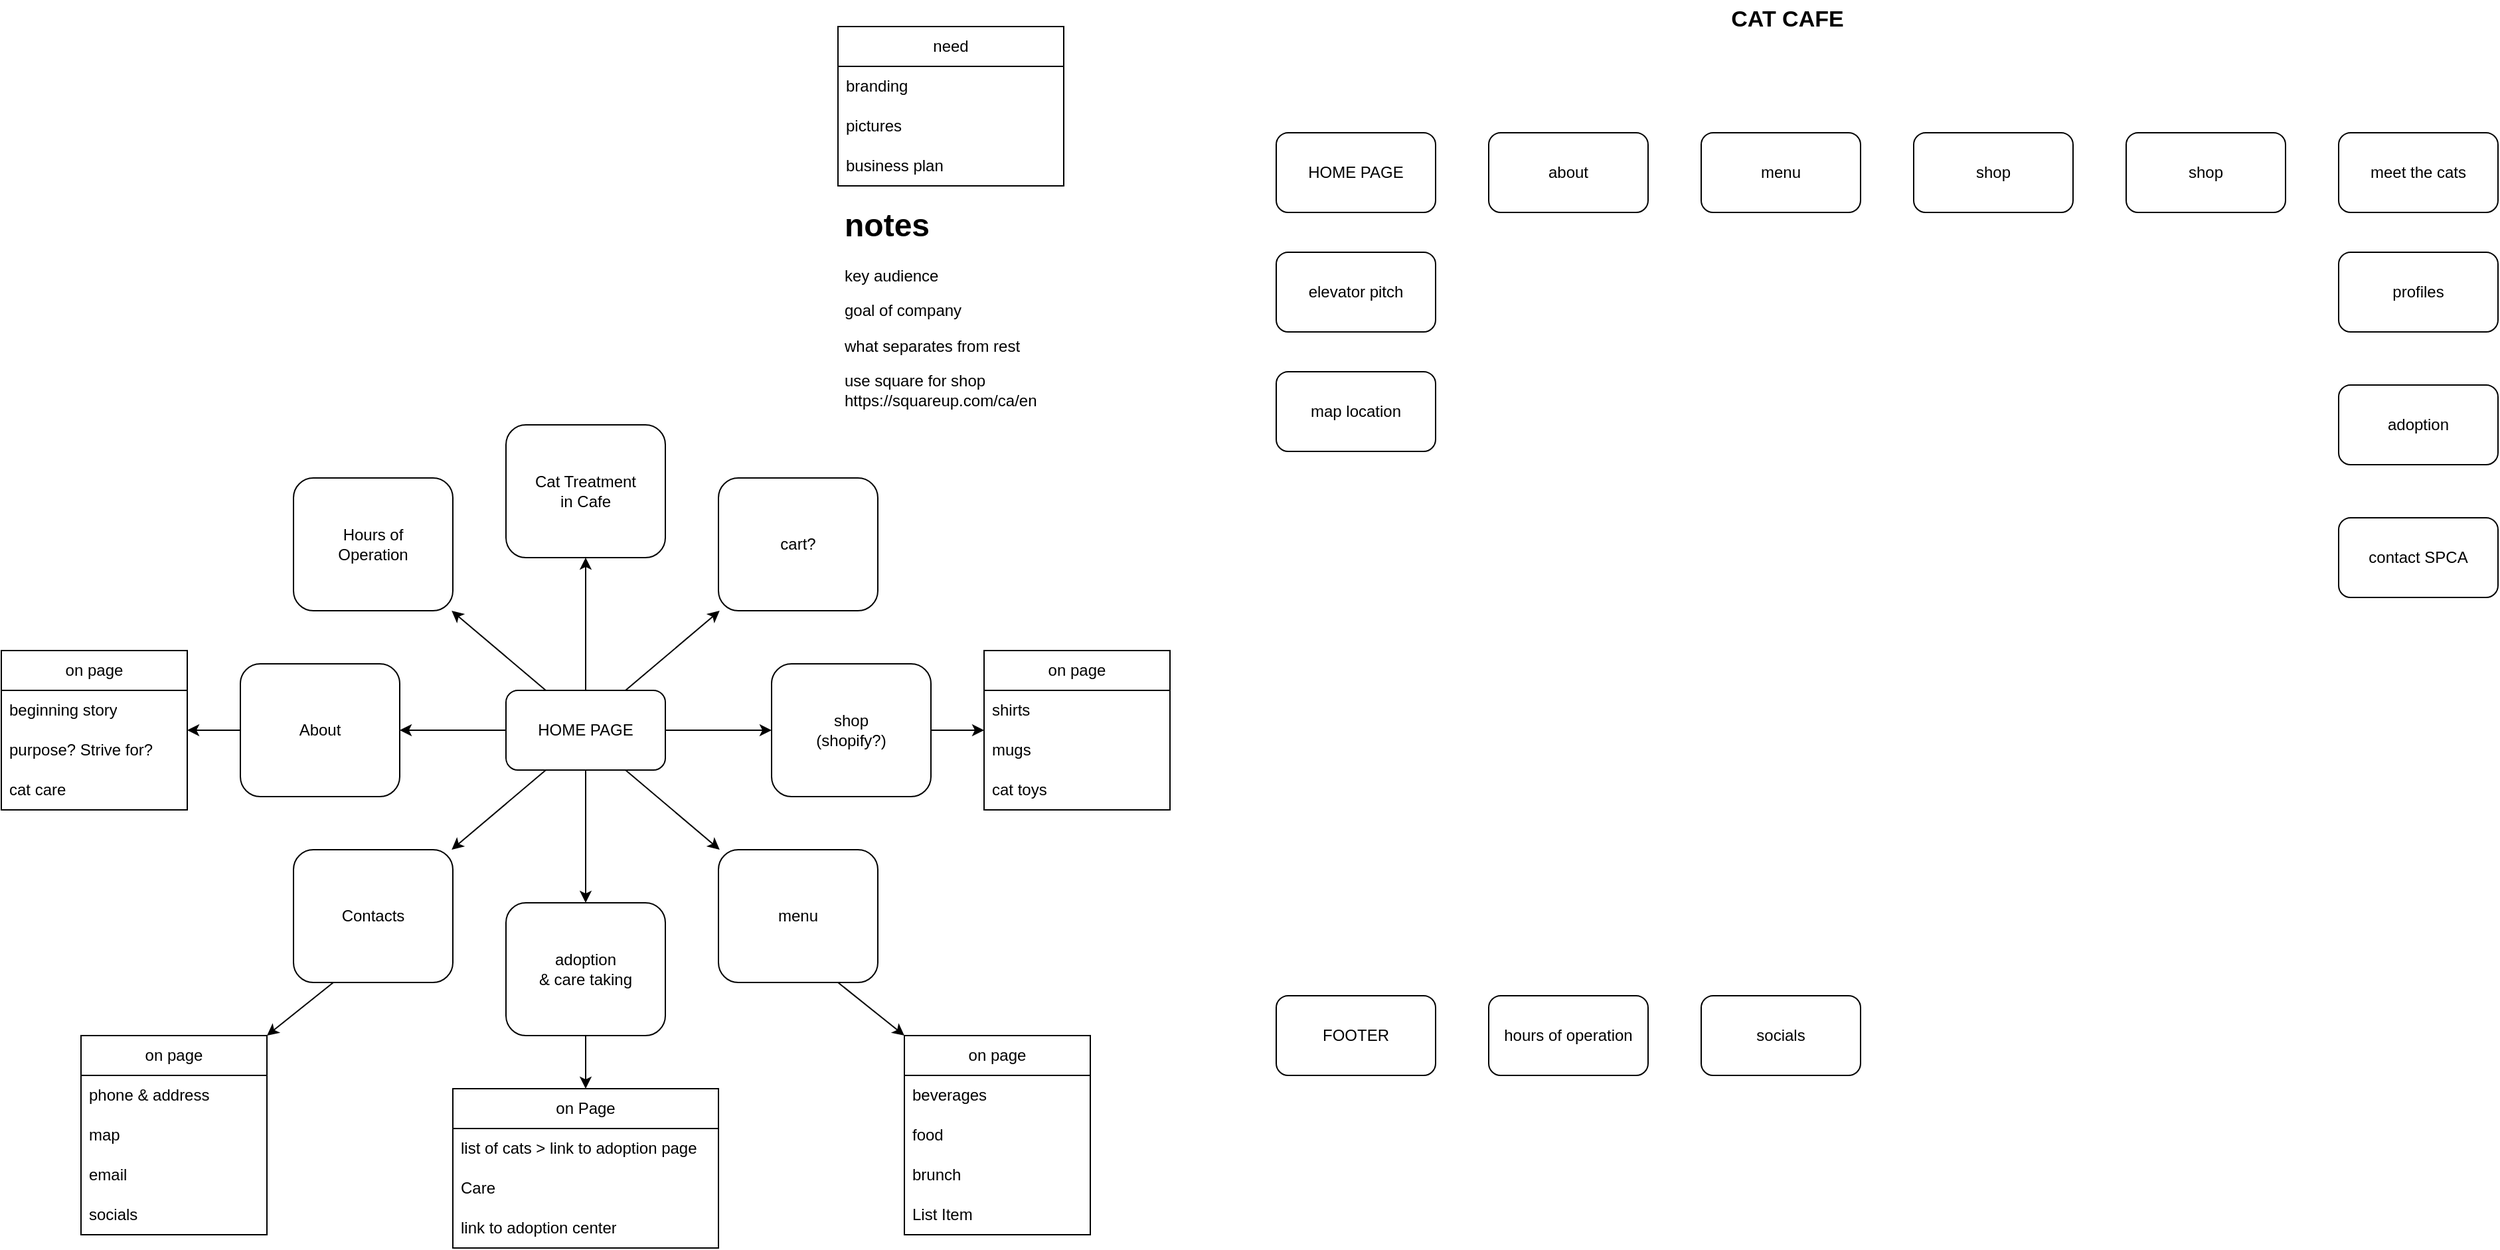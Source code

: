<mxfile version="21.3.8" type="github">
  <diagram name="Page-1" id="Xms7GjZd3My_gEHVBKcg">
    <mxGraphModel dx="3541" dy="1071" grid="1" gridSize="10" guides="1" tooltips="1" connect="1" arrows="1" fold="1" page="1" pageScale="1" pageWidth="850" pageHeight="1100" math="0" shadow="0">
      <root>
        <mxCell id="0" />
        <mxCell id="1" parent="0" />
        <mxCell id="Ah0YgZg6HlVCOq0gjAIQ-40" style="edgeStyle=orthogonalEdgeStyle;rounded=0;orthogonalLoop=1;jettySize=auto;html=1;entryX=1;entryY=0.5;entryDx=0;entryDy=0;" parent="1" source="Ah0YgZg6HlVCOq0gjAIQ-2" target="Ah0YgZg6HlVCOq0gjAIQ-9" edge="1">
          <mxGeometry relative="1" as="geometry" />
        </mxCell>
        <mxCell id="Ah0YgZg6HlVCOq0gjAIQ-41" style="edgeStyle=orthogonalEdgeStyle;rounded=0;orthogonalLoop=1;jettySize=auto;html=1;entryX=0;entryY=0.5;entryDx=0;entryDy=0;" parent="1" source="Ah0YgZg6HlVCOq0gjAIQ-2" target="Ah0YgZg6HlVCOq0gjAIQ-11" edge="1">
          <mxGeometry relative="1" as="geometry" />
        </mxCell>
        <mxCell id="Ah0YgZg6HlVCOq0gjAIQ-42" style="edgeStyle=orthogonalEdgeStyle;rounded=0;orthogonalLoop=1;jettySize=auto;html=1;entryX=0.5;entryY=1;entryDx=0;entryDy=0;" parent="1" source="Ah0YgZg6HlVCOq0gjAIQ-2" target="Ah0YgZg6HlVCOq0gjAIQ-38" edge="1">
          <mxGeometry relative="1" as="geometry" />
        </mxCell>
        <mxCell id="Ah0YgZg6HlVCOq0gjAIQ-2" value="HOME PAGE" style="rounded=1;whiteSpace=wrap;html=1;" parent="1" vertex="1">
          <mxGeometry x="-540" y="540" width="120" height="60" as="geometry" />
        </mxCell>
        <mxCell id="Ah0YgZg6HlVCOq0gjAIQ-36" value="" style="edgeStyle=orthogonalEdgeStyle;rounded=0;orthogonalLoop=1;jettySize=auto;html=1;exitX=0.5;exitY=1;exitDx=0;exitDy=0;" parent="1" source="Ah0YgZg6HlVCOq0gjAIQ-2" target="Ah0YgZg6HlVCOq0gjAIQ-12" edge="1">
          <mxGeometry relative="1" as="geometry">
            <mxPoint x="-460" y="650" as="sourcePoint" />
          </mxGeometry>
        </mxCell>
        <mxCell id="Ah0YgZg6HlVCOq0gjAIQ-35" style="edgeStyle=orthogonalEdgeStyle;rounded=0;orthogonalLoop=1;jettySize=auto;html=1;" parent="1" source="Ah0YgZg6HlVCOq0gjAIQ-9" target="Ah0YgZg6HlVCOq0gjAIQ-31" edge="1">
          <mxGeometry relative="1" as="geometry" />
        </mxCell>
        <mxCell id="Ah0YgZg6HlVCOq0gjAIQ-9" value="About" style="rounded=1;whiteSpace=wrap;html=1;" parent="1" vertex="1">
          <mxGeometry x="-740" y="520" width="120" height="100" as="geometry" />
        </mxCell>
        <mxCell id="Ah0YgZg6HlVCOq0gjAIQ-67" style="edgeStyle=orthogonalEdgeStyle;rounded=0;orthogonalLoop=1;jettySize=auto;html=1;" parent="1" source="Ah0YgZg6HlVCOq0gjAIQ-11" target="Ah0YgZg6HlVCOq0gjAIQ-63" edge="1">
          <mxGeometry relative="1" as="geometry" />
        </mxCell>
        <mxCell id="Ah0YgZg6HlVCOq0gjAIQ-11" value="shop&lt;br&gt;(shopify?)" style="rounded=1;whiteSpace=wrap;html=1;" parent="1" vertex="1">
          <mxGeometry x="-340" y="520" width="120" height="100" as="geometry" />
        </mxCell>
        <mxCell id="Ah0YgZg6HlVCOq0gjAIQ-55" style="edgeStyle=orthogonalEdgeStyle;rounded=0;orthogonalLoop=1;jettySize=auto;html=1;" parent="1" source="Ah0YgZg6HlVCOq0gjAIQ-12" target="Ah0YgZg6HlVCOq0gjAIQ-57" edge="1">
          <mxGeometry relative="1" as="geometry">
            <mxPoint x="-480" y="840" as="targetPoint" />
          </mxGeometry>
        </mxCell>
        <mxCell id="Ah0YgZg6HlVCOq0gjAIQ-12" value="adoption&lt;br&gt;&amp;amp; care taking" style="rounded=1;whiteSpace=wrap;html=1;" parent="1" vertex="1">
          <mxGeometry x="-540" y="700" width="120" height="100" as="geometry" />
        </mxCell>
        <mxCell id="Ah0YgZg6HlVCOq0gjAIQ-13" value="Contacts" style="rounded=1;whiteSpace=wrap;html=1;" parent="1" vertex="1">
          <mxGeometry x="-700" y="660" width="120" height="100" as="geometry" />
        </mxCell>
        <mxCell id="Ah0YgZg6HlVCOq0gjAIQ-14" value="menu" style="rounded=1;whiteSpace=wrap;html=1;" parent="1" vertex="1">
          <mxGeometry x="-380" y="660" width="120" height="100" as="geometry" />
        </mxCell>
        <mxCell id="Ah0YgZg6HlVCOq0gjAIQ-15" value="&lt;b&gt;&lt;font style=&quot;font-size: 17px;&quot;&gt;CAT CAFE&lt;/font&gt;&lt;/b&gt;" style="text;html=1;strokeColor=none;fillColor=none;align=center;verticalAlign=middle;whiteSpace=wrap;rounded=0;" parent="1" vertex="1">
          <mxGeometry x="360" y="20" width="130" height="30" as="geometry" />
        </mxCell>
        <mxCell id="Ah0YgZg6HlVCOq0gjAIQ-21" value="&lt;h1&gt;notes&lt;/h1&gt;&lt;p&gt;key audience&lt;/p&gt;&lt;p&gt;goal of company&lt;/p&gt;&lt;p&gt;what separates from rest&lt;/p&gt;&lt;p&gt;use square for shop&lt;br&gt;&lt;span style=&quot;background-color: initial;&quot;&gt;https://squareup.com/ca/en&lt;/span&gt;&lt;/p&gt;" style="text;html=1;strokeColor=none;fillColor=none;spacing=5;spacingTop=-20;whiteSpace=wrap;overflow=hidden;rounded=0;" parent="1" vertex="1">
          <mxGeometry x="-290" y="170" width="170" height="190" as="geometry" />
        </mxCell>
        <mxCell id="Ah0YgZg6HlVCOq0gjAIQ-22" value="need" style="swimlane;fontStyle=0;childLayout=stackLayout;horizontal=1;startSize=30;horizontalStack=0;resizeParent=1;resizeParentMax=0;resizeLast=0;collapsible=1;marginBottom=0;whiteSpace=wrap;html=1;" parent="1" vertex="1">
          <mxGeometry x="-290" y="40" width="170" height="120" as="geometry" />
        </mxCell>
        <mxCell id="Ah0YgZg6HlVCOq0gjAIQ-23" value="branding" style="text;strokeColor=none;fillColor=none;align=left;verticalAlign=middle;spacingLeft=4;spacingRight=4;overflow=hidden;points=[[0,0.5],[1,0.5]];portConstraint=eastwest;rotatable=0;whiteSpace=wrap;html=1;" parent="Ah0YgZg6HlVCOq0gjAIQ-22" vertex="1">
          <mxGeometry y="30" width="170" height="30" as="geometry" />
        </mxCell>
        <mxCell id="Ah0YgZg6HlVCOq0gjAIQ-24" value="pictures" style="text;strokeColor=none;fillColor=none;align=left;verticalAlign=middle;spacingLeft=4;spacingRight=4;overflow=hidden;points=[[0,0.5],[1,0.5]];portConstraint=eastwest;rotatable=0;whiteSpace=wrap;html=1;" parent="Ah0YgZg6HlVCOq0gjAIQ-22" vertex="1">
          <mxGeometry y="60" width="170" height="30" as="geometry" />
        </mxCell>
        <mxCell id="Ah0YgZg6HlVCOq0gjAIQ-25" value="business plan" style="text;strokeColor=none;fillColor=none;align=left;verticalAlign=middle;spacingLeft=4;spacingRight=4;overflow=hidden;points=[[0,0.5],[1,0.5]];portConstraint=eastwest;rotatable=0;whiteSpace=wrap;html=1;" parent="Ah0YgZg6HlVCOq0gjAIQ-22" vertex="1">
          <mxGeometry y="90" width="170" height="30" as="geometry" />
        </mxCell>
        <mxCell id="Ah0YgZg6HlVCOq0gjAIQ-26" value="on page" style="swimlane;fontStyle=0;childLayout=stackLayout;horizontal=1;startSize=30;horizontalStack=0;resizeParent=1;resizeParentMax=0;resizeLast=0;collapsible=1;marginBottom=0;whiteSpace=wrap;html=1;" parent="1" vertex="1">
          <mxGeometry x="-860" y="800" width="140" height="150" as="geometry" />
        </mxCell>
        <mxCell id="Ah0YgZg6HlVCOq0gjAIQ-27" value="phone &amp;amp; address" style="text;strokeColor=none;fillColor=none;align=left;verticalAlign=middle;spacingLeft=4;spacingRight=4;overflow=hidden;points=[[0,0.5],[1,0.5]];portConstraint=eastwest;rotatable=0;whiteSpace=wrap;html=1;" parent="Ah0YgZg6HlVCOq0gjAIQ-26" vertex="1">
          <mxGeometry y="30" width="140" height="30" as="geometry" />
        </mxCell>
        <mxCell id="Ah0YgZg6HlVCOq0gjAIQ-28" value="map" style="text;strokeColor=none;fillColor=none;align=left;verticalAlign=middle;spacingLeft=4;spacingRight=4;overflow=hidden;points=[[0,0.5],[1,0.5]];portConstraint=eastwest;rotatable=0;whiteSpace=wrap;html=1;" parent="Ah0YgZg6HlVCOq0gjAIQ-26" vertex="1">
          <mxGeometry y="60" width="140" height="30" as="geometry" />
        </mxCell>
        <mxCell id="Ah0YgZg6HlVCOq0gjAIQ-29" value="email" style="text;strokeColor=none;fillColor=none;align=left;verticalAlign=middle;spacingLeft=4;spacingRight=4;overflow=hidden;points=[[0,0.5],[1,0.5]];portConstraint=eastwest;rotatable=0;whiteSpace=wrap;html=1;" parent="Ah0YgZg6HlVCOq0gjAIQ-26" vertex="1">
          <mxGeometry y="90" width="140" height="30" as="geometry" />
        </mxCell>
        <mxCell id="Ah0YgZg6HlVCOq0gjAIQ-74" value="socials" style="text;strokeColor=none;fillColor=none;align=left;verticalAlign=middle;spacingLeft=4;spacingRight=4;overflow=hidden;points=[[0,0.5],[1,0.5]];portConstraint=eastwest;rotatable=0;whiteSpace=wrap;html=1;" parent="Ah0YgZg6HlVCOq0gjAIQ-26" vertex="1">
          <mxGeometry y="120" width="140" height="30" as="geometry" />
        </mxCell>
        <mxCell id="Ah0YgZg6HlVCOq0gjAIQ-31" value="on page" style="swimlane;fontStyle=0;childLayout=stackLayout;horizontal=1;startSize=30;horizontalStack=0;resizeParent=1;resizeParentMax=0;resizeLast=0;collapsible=1;marginBottom=0;whiteSpace=wrap;html=1;" parent="1" vertex="1">
          <mxGeometry x="-920" y="510" width="140" height="120" as="geometry" />
        </mxCell>
        <mxCell id="Ah0YgZg6HlVCOq0gjAIQ-32" value="beginning story" style="text;strokeColor=none;fillColor=none;align=left;verticalAlign=middle;spacingLeft=4;spacingRight=4;overflow=hidden;points=[[0,0.5],[1,0.5]];portConstraint=eastwest;rotatable=0;whiteSpace=wrap;html=1;" parent="Ah0YgZg6HlVCOq0gjAIQ-31" vertex="1">
          <mxGeometry y="30" width="140" height="30" as="geometry" />
        </mxCell>
        <mxCell id="Ah0YgZg6HlVCOq0gjAIQ-33" value="purpose? Strive for?" style="text;strokeColor=none;fillColor=none;align=left;verticalAlign=middle;spacingLeft=4;spacingRight=4;overflow=hidden;points=[[0,0.5],[1,0.5]];portConstraint=eastwest;rotatable=0;whiteSpace=wrap;html=1;" parent="Ah0YgZg6HlVCOq0gjAIQ-31" vertex="1">
          <mxGeometry y="60" width="140" height="30" as="geometry" />
        </mxCell>
        <mxCell id="Ah0YgZg6HlVCOq0gjAIQ-34" value="cat care" style="text;strokeColor=none;fillColor=none;align=left;verticalAlign=middle;spacingLeft=4;spacingRight=4;overflow=hidden;points=[[0,0.5],[1,0.5]];portConstraint=eastwest;rotatable=0;whiteSpace=wrap;html=1;" parent="Ah0YgZg6HlVCOq0gjAIQ-31" vertex="1">
          <mxGeometry y="90" width="140" height="30" as="geometry" />
        </mxCell>
        <mxCell id="Ah0YgZg6HlVCOq0gjAIQ-37" value="cart?" style="rounded=1;whiteSpace=wrap;html=1;" parent="1" vertex="1">
          <mxGeometry x="-380" y="380" width="120" height="100" as="geometry" />
        </mxCell>
        <mxCell id="Ah0YgZg6HlVCOq0gjAIQ-38" value="Cat Treatment&lt;br&gt;in Cafe" style="rounded=1;whiteSpace=wrap;html=1;" parent="1" vertex="1">
          <mxGeometry x="-540" y="340" width="120" height="100" as="geometry" />
        </mxCell>
        <mxCell id="Ah0YgZg6HlVCOq0gjAIQ-39" value="Hours of&lt;br&gt;Operation" style="rounded=1;whiteSpace=wrap;html=1;" parent="1" vertex="1">
          <mxGeometry x="-700" y="380" width="120" height="100" as="geometry" />
        </mxCell>
        <mxCell id="Ah0YgZg6HlVCOq0gjAIQ-44" value="" style="endArrow=classic;html=1;rounded=0;exitX=0.75;exitY=0;exitDx=0;exitDy=0;" parent="1" source="Ah0YgZg6HlVCOq0gjAIQ-2" target="Ah0YgZg6HlVCOq0gjAIQ-37" edge="1">
          <mxGeometry width="50" height="50" relative="1" as="geometry">
            <mxPoint x="-420" y="540" as="sourcePoint" />
            <mxPoint x="-370" y="490" as="targetPoint" />
          </mxGeometry>
        </mxCell>
        <mxCell id="Ah0YgZg6HlVCOq0gjAIQ-46" value="" style="endArrow=classic;html=1;rounded=0;exitX=0.25;exitY=0;exitDx=0;exitDy=0;" parent="1" source="Ah0YgZg6HlVCOq0gjAIQ-2" target="Ah0YgZg6HlVCOq0gjAIQ-39" edge="1">
          <mxGeometry width="50" height="50" relative="1" as="geometry">
            <mxPoint x="-300" y="550" as="sourcePoint" />
            <mxPoint x="-250" y="500" as="targetPoint" />
          </mxGeometry>
        </mxCell>
        <mxCell id="Ah0YgZg6HlVCOq0gjAIQ-48" value="" style="endArrow=classic;html=1;rounded=0;exitX=0.25;exitY=1;exitDx=0;exitDy=0;" parent="1" source="Ah0YgZg6HlVCOq0gjAIQ-2" target="Ah0YgZg6HlVCOq0gjAIQ-13" edge="1">
          <mxGeometry width="50" height="50" relative="1" as="geometry">
            <mxPoint x="-300" y="460" as="sourcePoint" />
            <mxPoint x="-250" y="410" as="targetPoint" />
          </mxGeometry>
        </mxCell>
        <mxCell id="Ah0YgZg6HlVCOq0gjAIQ-49" value="" style="endArrow=classic;html=1;rounded=0;exitX=0.75;exitY=1;exitDx=0;exitDy=0;" parent="1" source="Ah0YgZg6HlVCOq0gjAIQ-2" target="Ah0YgZg6HlVCOq0gjAIQ-14" edge="1">
          <mxGeometry width="50" height="50" relative="1" as="geometry">
            <mxPoint x="-300" y="460" as="sourcePoint" />
            <mxPoint x="-250" y="410" as="targetPoint" />
          </mxGeometry>
        </mxCell>
        <mxCell id="Ah0YgZg6HlVCOq0gjAIQ-57" value="on Page" style="swimlane;fontStyle=0;childLayout=stackLayout;horizontal=1;startSize=30;horizontalStack=0;resizeParent=1;resizeParentMax=0;resizeLast=0;collapsible=1;marginBottom=0;whiteSpace=wrap;html=1;" parent="1" vertex="1">
          <mxGeometry x="-580" y="840" width="200" height="120" as="geometry" />
        </mxCell>
        <mxCell id="Ah0YgZg6HlVCOq0gjAIQ-58" value="list of cats &amp;gt; link to adoption page" style="text;strokeColor=none;fillColor=none;align=left;verticalAlign=middle;spacingLeft=4;spacingRight=4;overflow=hidden;points=[[0,0.5],[1,0.5]];portConstraint=eastwest;rotatable=0;whiteSpace=wrap;html=1;" parent="Ah0YgZg6HlVCOq0gjAIQ-57" vertex="1">
          <mxGeometry y="30" width="200" height="30" as="geometry" />
        </mxCell>
        <mxCell id="Ah0YgZg6HlVCOq0gjAIQ-59" value="Care" style="text;strokeColor=none;fillColor=none;align=left;verticalAlign=middle;spacingLeft=4;spacingRight=4;overflow=hidden;points=[[0,0.5],[1,0.5]];portConstraint=eastwest;rotatable=0;whiteSpace=wrap;html=1;" parent="Ah0YgZg6HlVCOq0gjAIQ-57" vertex="1">
          <mxGeometry y="60" width="200" height="30" as="geometry" />
        </mxCell>
        <mxCell id="Ah0YgZg6HlVCOq0gjAIQ-60" value="link to adoption center" style="text;strokeColor=none;fillColor=none;align=left;verticalAlign=middle;spacingLeft=4;spacingRight=4;overflow=hidden;points=[[0,0.5],[1,0.5]];portConstraint=eastwest;rotatable=0;whiteSpace=wrap;html=1;" parent="Ah0YgZg6HlVCOq0gjAIQ-57" vertex="1">
          <mxGeometry y="90" width="200" height="30" as="geometry" />
        </mxCell>
        <mxCell id="Ah0YgZg6HlVCOq0gjAIQ-61" value="" style="endArrow=classic;html=1;rounded=0;exitX=0.25;exitY=1;exitDx=0;exitDy=0;entryX=1;entryY=0;entryDx=0;entryDy=0;" parent="1" source="Ah0YgZg6HlVCOq0gjAIQ-13" target="Ah0YgZg6HlVCOq0gjAIQ-26" edge="1">
          <mxGeometry width="50" height="50" relative="1" as="geometry">
            <mxPoint x="-530" y="780" as="sourcePoint" />
            <mxPoint x="-680" y="860" as="targetPoint" />
          </mxGeometry>
        </mxCell>
        <mxCell id="Ah0YgZg6HlVCOq0gjAIQ-63" value="on page" style="swimlane;fontStyle=0;childLayout=stackLayout;horizontal=1;startSize=30;horizontalStack=0;resizeParent=1;resizeParentMax=0;resizeLast=0;collapsible=1;marginBottom=0;whiteSpace=wrap;html=1;" parent="1" vertex="1">
          <mxGeometry x="-180" y="510" width="140" height="120" as="geometry" />
        </mxCell>
        <mxCell id="Ah0YgZg6HlVCOq0gjAIQ-64" value="shirts" style="text;strokeColor=none;fillColor=none;align=left;verticalAlign=middle;spacingLeft=4;spacingRight=4;overflow=hidden;points=[[0,0.5],[1,0.5]];portConstraint=eastwest;rotatable=0;whiteSpace=wrap;html=1;" parent="Ah0YgZg6HlVCOq0gjAIQ-63" vertex="1">
          <mxGeometry y="30" width="140" height="30" as="geometry" />
        </mxCell>
        <mxCell id="Ah0YgZg6HlVCOq0gjAIQ-65" value="mugs" style="text;strokeColor=none;fillColor=none;align=left;verticalAlign=middle;spacingLeft=4;spacingRight=4;overflow=hidden;points=[[0,0.5],[1,0.5]];portConstraint=eastwest;rotatable=0;whiteSpace=wrap;html=1;" parent="Ah0YgZg6HlVCOq0gjAIQ-63" vertex="1">
          <mxGeometry y="60" width="140" height="30" as="geometry" />
        </mxCell>
        <mxCell id="Ah0YgZg6HlVCOq0gjAIQ-66" value="cat toys" style="text;strokeColor=none;fillColor=none;align=left;verticalAlign=middle;spacingLeft=4;spacingRight=4;overflow=hidden;points=[[0,0.5],[1,0.5]];portConstraint=eastwest;rotatable=0;whiteSpace=wrap;html=1;" parent="Ah0YgZg6HlVCOq0gjAIQ-63" vertex="1">
          <mxGeometry y="90" width="140" height="30" as="geometry" />
        </mxCell>
        <mxCell id="Ah0YgZg6HlVCOq0gjAIQ-68" value="on page" style="swimlane;fontStyle=0;childLayout=stackLayout;horizontal=1;startSize=30;horizontalStack=0;resizeParent=1;resizeParentMax=0;resizeLast=0;collapsible=1;marginBottom=0;whiteSpace=wrap;html=1;" parent="1" vertex="1">
          <mxGeometry x="-240" y="800" width="140" height="150" as="geometry" />
        </mxCell>
        <mxCell id="Ah0YgZg6HlVCOq0gjAIQ-69" value="beverages" style="text;strokeColor=none;fillColor=none;align=left;verticalAlign=middle;spacingLeft=4;spacingRight=4;overflow=hidden;points=[[0,0.5],[1,0.5]];portConstraint=eastwest;rotatable=0;whiteSpace=wrap;html=1;" parent="Ah0YgZg6HlVCOq0gjAIQ-68" vertex="1">
          <mxGeometry y="30" width="140" height="30" as="geometry" />
        </mxCell>
        <mxCell id="Ah0YgZg6HlVCOq0gjAIQ-70" value="food" style="text;strokeColor=none;fillColor=none;align=left;verticalAlign=middle;spacingLeft=4;spacingRight=4;overflow=hidden;points=[[0,0.5],[1,0.5]];portConstraint=eastwest;rotatable=0;whiteSpace=wrap;html=1;" parent="Ah0YgZg6HlVCOq0gjAIQ-68" vertex="1">
          <mxGeometry y="60" width="140" height="30" as="geometry" />
        </mxCell>
        <mxCell id="Ah0YgZg6HlVCOq0gjAIQ-71" value="brunch" style="text;strokeColor=none;fillColor=none;align=left;verticalAlign=middle;spacingLeft=4;spacingRight=4;overflow=hidden;points=[[0,0.5],[1,0.5]];portConstraint=eastwest;rotatable=0;whiteSpace=wrap;html=1;" parent="Ah0YgZg6HlVCOq0gjAIQ-68" vertex="1">
          <mxGeometry y="90" width="140" height="30" as="geometry" />
        </mxCell>
        <mxCell id="Ah0YgZg6HlVCOq0gjAIQ-75" value="List Item" style="text;strokeColor=none;fillColor=none;align=left;verticalAlign=middle;spacingLeft=4;spacingRight=4;overflow=hidden;points=[[0,0.5],[1,0.5]];portConstraint=eastwest;rotatable=0;whiteSpace=wrap;html=1;" parent="Ah0YgZg6HlVCOq0gjAIQ-68" vertex="1">
          <mxGeometry y="120" width="140" height="30" as="geometry" />
        </mxCell>
        <mxCell id="Ah0YgZg6HlVCOq0gjAIQ-73" value="" style="endArrow=classic;html=1;rounded=0;entryX=0;entryY=0;entryDx=0;entryDy=0;exitX=0.75;exitY=1;exitDx=0;exitDy=0;" parent="1" source="Ah0YgZg6HlVCOq0gjAIQ-14" target="Ah0YgZg6HlVCOq0gjAIQ-68" edge="1">
          <mxGeometry width="50" height="50" relative="1" as="geometry">
            <mxPoint x="-320" y="800" as="sourcePoint" />
            <mxPoint x="-470" y="610" as="targetPoint" />
          </mxGeometry>
        </mxCell>
        <mxCell id="bD9aCH7fuvaWQvH_nZB7-1" value="HOME PAGE" style="rounded=1;whiteSpace=wrap;html=1;" vertex="1" parent="1">
          <mxGeometry x="40" y="120" width="120" height="60" as="geometry" />
        </mxCell>
        <mxCell id="bD9aCH7fuvaWQvH_nZB7-2" value="about" style="rounded=1;whiteSpace=wrap;html=1;" vertex="1" parent="1">
          <mxGeometry x="200" y="120" width="120" height="60" as="geometry" />
        </mxCell>
        <mxCell id="bD9aCH7fuvaWQvH_nZB7-3" value="menu" style="rounded=1;whiteSpace=wrap;html=1;" vertex="1" parent="1">
          <mxGeometry x="360" y="120" width="120" height="60" as="geometry" />
        </mxCell>
        <mxCell id="bD9aCH7fuvaWQvH_nZB7-4" value="shop" style="rounded=1;whiteSpace=wrap;html=1;" vertex="1" parent="1">
          <mxGeometry x="520" y="120" width="120" height="60" as="geometry" />
        </mxCell>
        <mxCell id="bD9aCH7fuvaWQvH_nZB7-5" value="meet the cats" style="rounded=1;whiteSpace=wrap;html=1;" vertex="1" parent="1">
          <mxGeometry x="840" y="120" width="120" height="60" as="geometry" />
        </mxCell>
        <mxCell id="bD9aCH7fuvaWQvH_nZB7-6" value="shop" style="rounded=1;whiteSpace=wrap;html=1;" vertex="1" parent="1">
          <mxGeometry x="680" y="120" width="120" height="60" as="geometry" />
        </mxCell>
        <mxCell id="bD9aCH7fuvaWQvH_nZB7-8" value="FOOTER" style="rounded=1;whiteSpace=wrap;html=1;" vertex="1" parent="1">
          <mxGeometry x="40" y="770" width="120" height="60" as="geometry" />
        </mxCell>
        <mxCell id="bD9aCH7fuvaWQvH_nZB7-9" value="hours of operation" style="rounded=1;whiteSpace=wrap;html=1;" vertex="1" parent="1">
          <mxGeometry x="200" y="770" width="120" height="60" as="geometry" />
        </mxCell>
        <mxCell id="bD9aCH7fuvaWQvH_nZB7-10" value="elevator pitch" style="rounded=1;whiteSpace=wrap;html=1;" vertex="1" parent="1">
          <mxGeometry x="40" y="210" width="120" height="60" as="geometry" />
        </mxCell>
        <mxCell id="bD9aCH7fuvaWQvH_nZB7-11" value="map location" style="rounded=1;whiteSpace=wrap;html=1;" vertex="1" parent="1">
          <mxGeometry x="40" y="300" width="120" height="60" as="geometry" />
        </mxCell>
        <mxCell id="bD9aCH7fuvaWQvH_nZB7-12" value="socials" style="rounded=1;whiteSpace=wrap;html=1;" vertex="1" parent="1">
          <mxGeometry x="360" y="770" width="120" height="60" as="geometry" />
        </mxCell>
        <mxCell id="bD9aCH7fuvaWQvH_nZB7-13" value="contact SPCA" style="rounded=1;whiteSpace=wrap;html=1;" vertex="1" parent="1">
          <mxGeometry x="840" y="410" width="120" height="60" as="geometry" />
        </mxCell>
        <mxCell id="bD9aCH7fuvaWQvH_nZB7-14" value="profiles" style="rounded=1;whiteSpace=wrap;html=1;" vertex="1" parent="1">
          <mxGeometry x="840" y="210" width="120" height="60" as="geometry" />
        </mxCell>
        <mxCell id="bD9aCH7fuvaWQvH_nZB7-15" value="adoption" style="rounded=1;whiteSpace=wrap;html=1;" vertex="1" parent="1">
          <mxGeometry x="840" y="310" width="120" height="60" as="geometry" />
        </mxCell>
      </root>
    </mxGraphModel>
  </diagram>
</mxfile>
